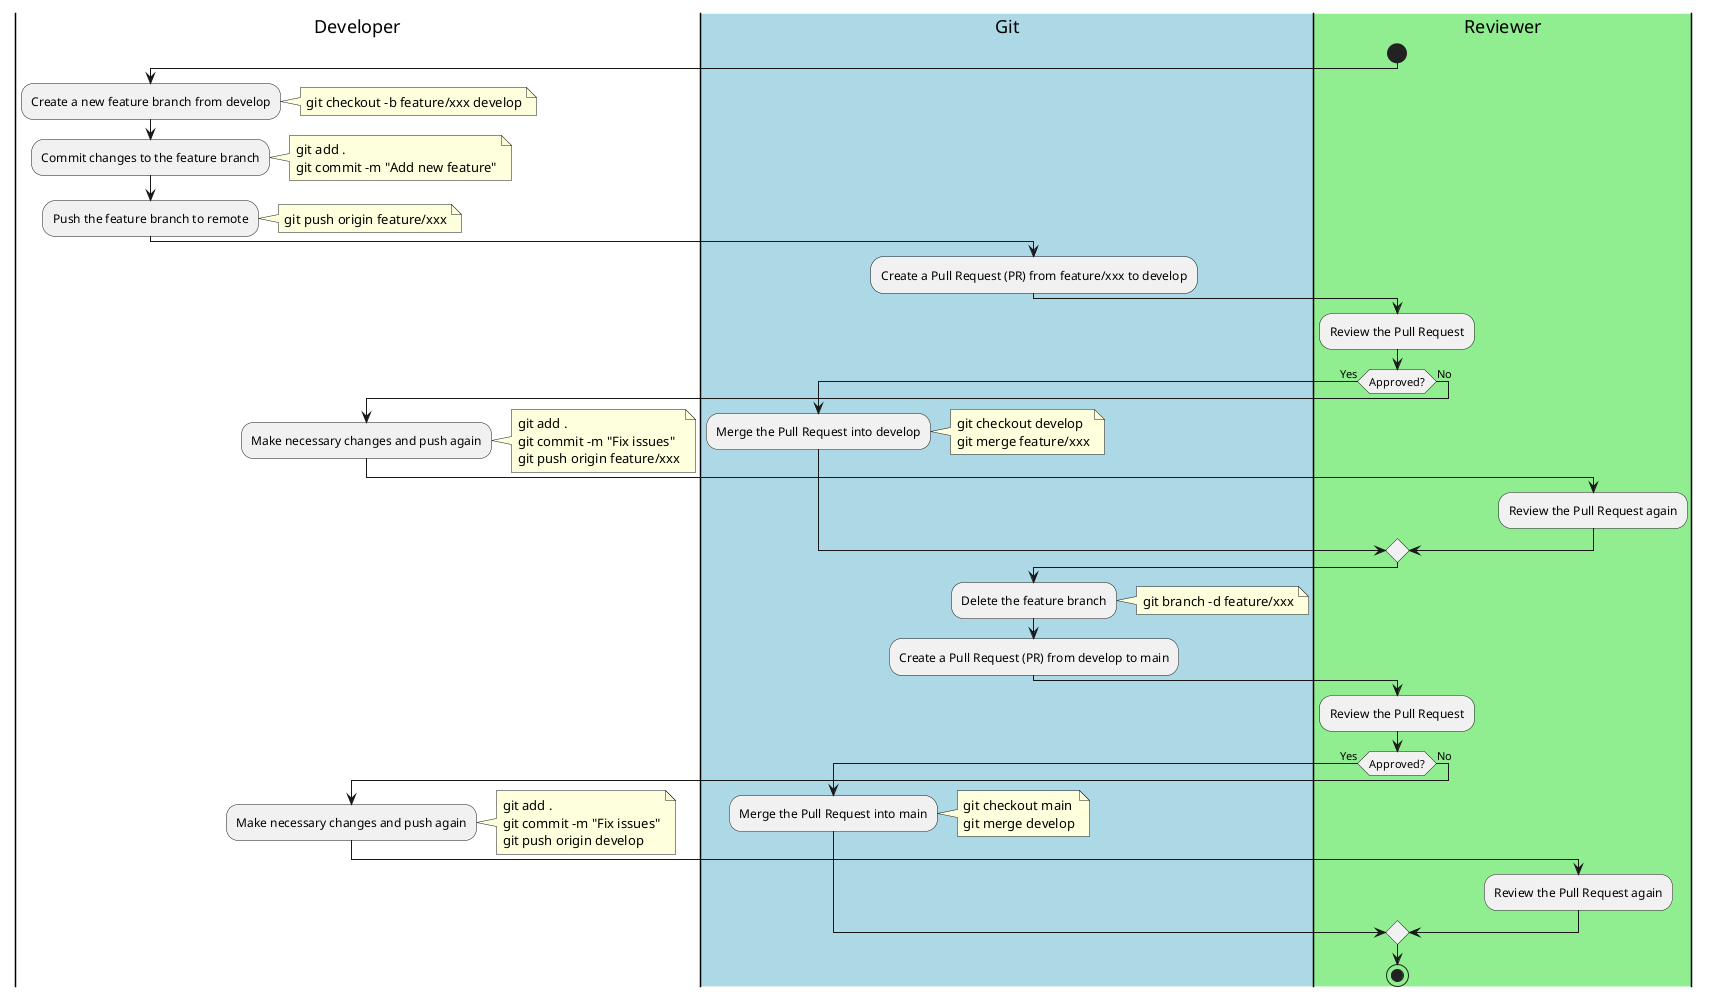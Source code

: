 @startuml
|#white|Developer|
|#lightblue|Git|
|#lightgreen|Reviewer|

start

|Developer|
:Create a new feature branch from develop;
note right: git checkout -b feature/xxx develop

:Commit changes to the feature branch;
note right: git add .\ngit commit -m "Add new feature"

:Push the feature branch to remote;
note right: git push origin feature/xxx

|Git|
:Create a Pull Request (PR) from feature/xxx to develop;

|Reviewer|
:Review the Pull Request;

if (Approved?) then (Yes)
  |Git|
  :Merge the Pull Request into develop;
  note right: git checkout develop\ngit merge feature/xxx
else (No)
  |Developer|
  :Make necessary changes and push again;
  note right: git add .\ngit commit -m "Fix issues"\ngit push origin feature/xxx
  |Reviewer|
  :Review the Pull Request again;
endif

|Git|
:Delete the feature branch;
note right: git branch -d feature/xxx

:Create a Pull Request (PR) from develop to main;

|Reviewer|
:Review the Pull Request;

if (Approved?) then (Yes)
  |Git|
  :Merge the Pull Request into main;
  note right: git checkout main\ngit merge develop
else (No)
  |Developer|
  :Make necessary changes and push again;
  note right: git add .\ngit commit -m "Fix issues"\ngit push origin develop
  |Reviewer|
  :Review the Pull Request again;
endif

stop
@enduml